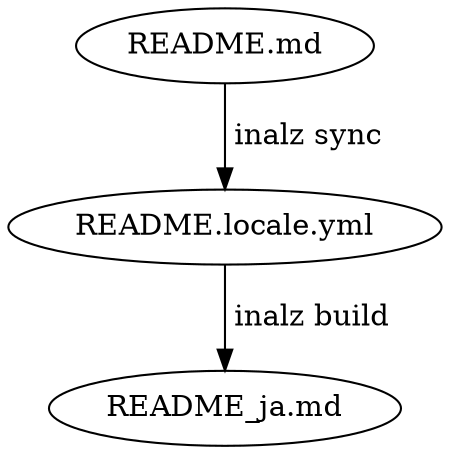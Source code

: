 digraph g{
  "README.md" -> "README.locale.yml" [ label=" inalz sync" ];
  "README.locale.yml" -> "README_ja.md" [ label=" inalz build" ];
}